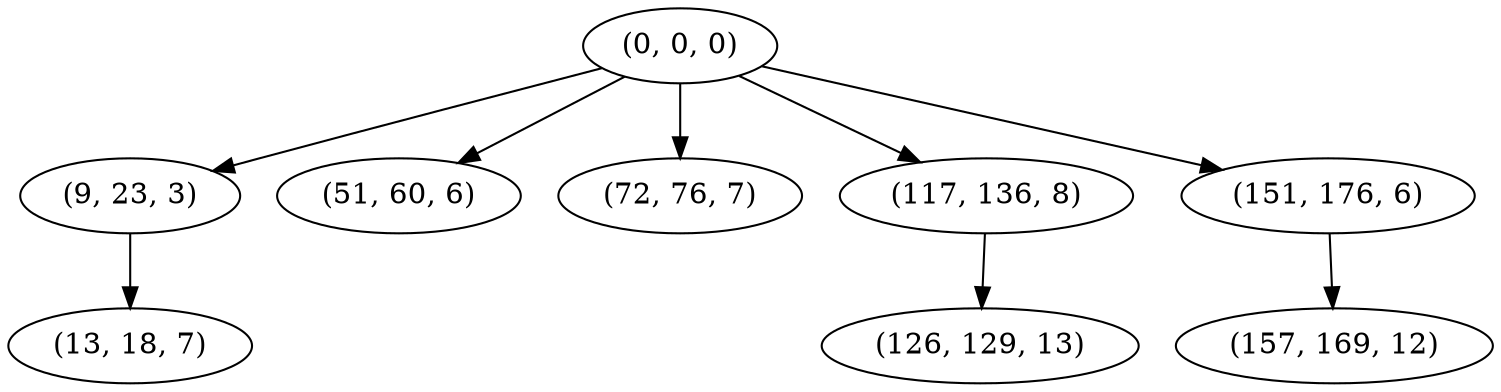 digraph tree {
    "(0, 0, 0)";
    "(9, 23, 3)";
    "(13, 18, 7)";
    "(51, 60, 6)";
    "(72, 76, 7)";
    "(117, 136, 8)";
    "(126, 129, 13)";
    "(151, 176, 6)";
    "(157, 169, 12)";
    "(0, 0, 0)" -> "(9, 23, 3)";
    "(0, 0, 0)" -> "(51, 60, 6)";
    "(0, 0, 0)" -> "(72, 76, 7)";
    "(0, 0, 0)" -> "(117, 136, 8)";
    "(0, 0, 0)" -> "(151, 176, 6)";
    "(9, 23, 3)" -> "(13, 18, 7)";
    "(117, 136, 8)" -> "(126, 129, 13)";
    "(151, 176, 6)" -> "(157, 169, 12)";
}

